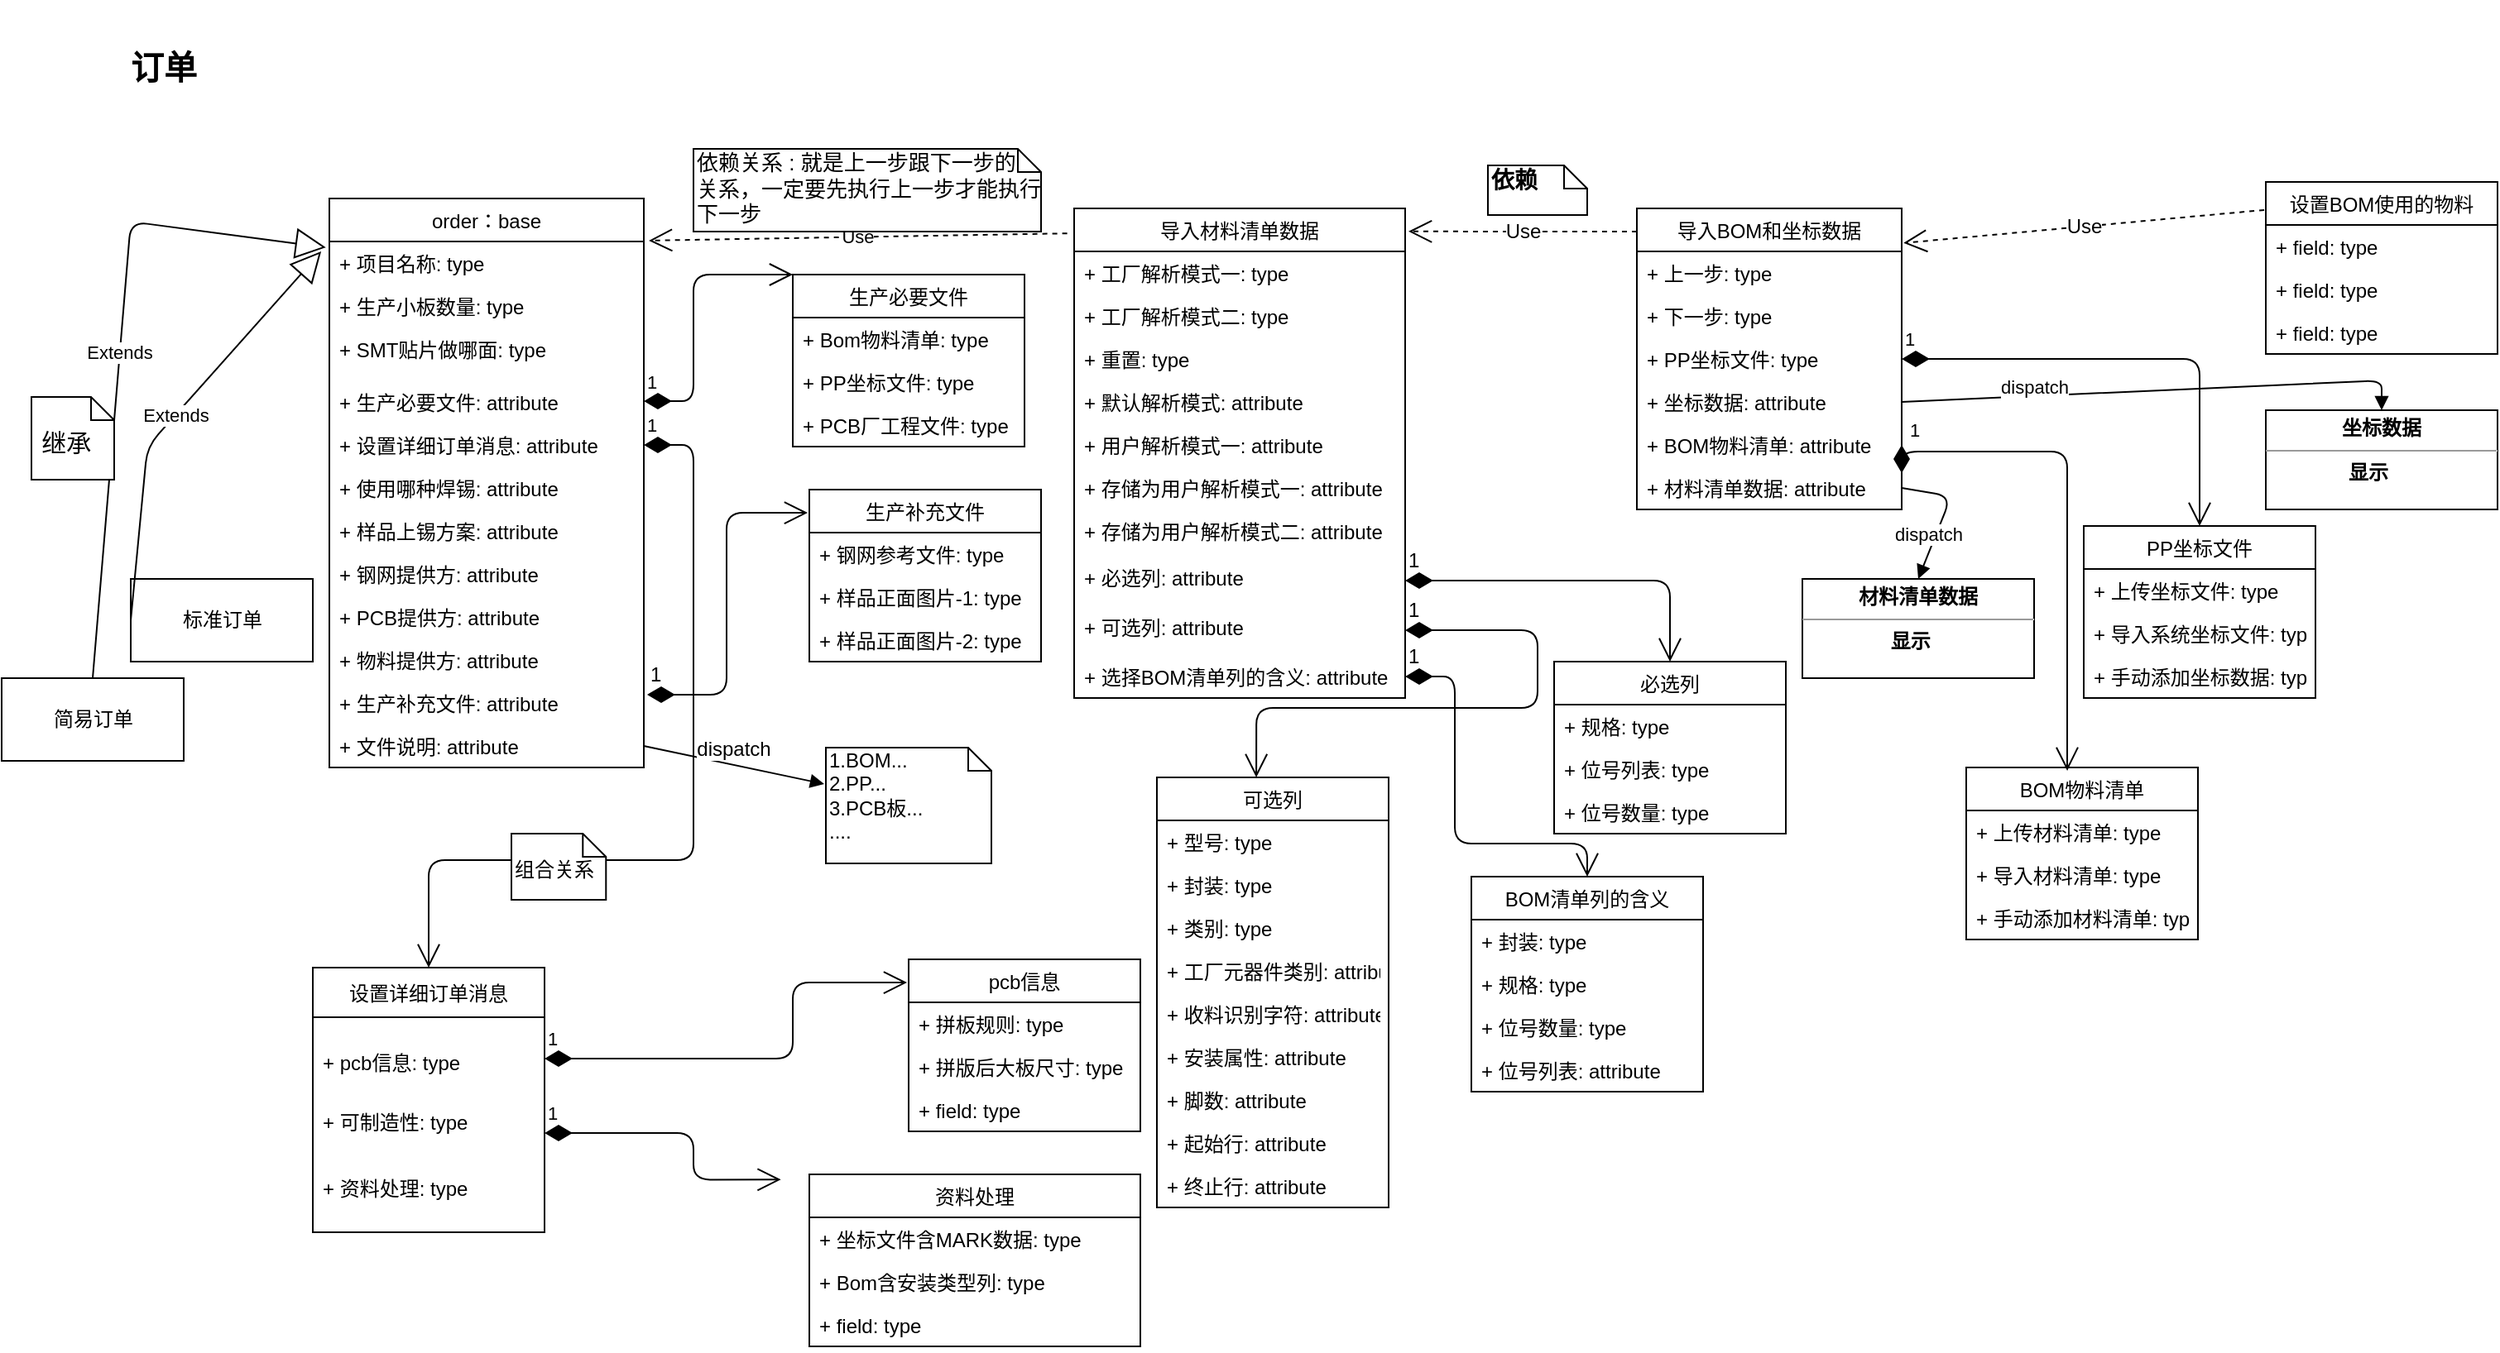 <mxfile version="13.5.8" type="github">
  <diagram id="Zd2d16wufieMr73oknzC" name="Page-1">
    <mxGraphModel dx="1278" dy="1783" grid="1" gridSize="10" guides="1" tooltips="1" connect="1" arrows="1" fold="1" page="1" pageScale="1" pageWidth="827" pageHeight="1169" math="0" shadow="0">
      <root>
        <mxCell id="0" />
        <mxCell id="1" parent="0" />
        <mxCell id="VcqsJPtHIRY4LmEztvHu-1" value="order：base" style="swimlane;fontStyle=0;childLayout=stackLayout;horizontal=1;startSize=26;fillColor=none;horizontalStack=0;resizeParent=1;resizeParentMax=0;resizeLast=0;collapsible=1;marginBottom=0;" parent="1" vertex="1">
          <mxGeometry x="220" y="40" width="190" height="344" as="geometry" />
        </mxCell>
        <mxCell id="VcqsJPtHIRY4LmEztvHu-2" value="+ 项目名称: type" style="text;strokeColor=none;fillColor=none;align=left;verticalAlign=top;spacingLeft=4;spacingRight=4;overflow=hidden;rotatable=0;points=[[0,0.5],[1,0.5]];portConstraint=eastwest;" parent="VcqsJPtHIRY4LmEztvHu-1" vertex="1">
          <mxGeometry y="26" width="190" height="26" as="geometry" />
        </mxCell>
        <mxCell id="VcqsJPtHIRY4LmEztvHu-3" value="+ 生产小板数量: type" style="text;strokeColor=none;fillColor=none;align=left;verticalAlign=top;spacingLeft=4;spacingRight=4;overflow=hidden;rotatable=0;points=[[0,0.5],[1,0.5]];portConstraint=eastwest;" parent="VcqsJPtHIRY4LmEztvHu-1" vertex="1">
          <mxGeometry y="52" width="190" height="26" as="geometry" />
        </mxCell>
        <mxCell id="VcqsJPtHIRY4LmEztvHu-4" value="+ SMT贴片做哪面: type" style="text;strokeColor=none;fillColor=none;align=left;verticalAlign=top;spacingLeft=4;spacingRight=4;overflow=hidden;rotatable=0;points=[[0,0.5],[1,0.5]];portConstraint=eastwest;" parent="VcqsJPtHIRY4LmEztvHu-1" vertex="1">
          <mxGeometry y="78" width="190" height="32" as="geometry" />
        </mxCell>
        <mxCell id="VcqsJPtHIRY4LmEztvHu-72" value="1" style="endArrow=open;html=1;endSize=12;startArrow=diamondThin;startSize=14;startFill=1;edgeStyle=orthogonalEdgeStyle;align=left;verticalAlign=bottom;entryX=0;entryY=0;entryDx=0;entryDy=0;" parent="VcqsJPtHIRY4LmEztvHu-1" target="VcqsJPtHIRY4LmEztvHu-68" edge="1">
          <mxGeometry x="-1" y="3" relative="1" as="geometry">
            <mxPoint x="190" y="122.5" as="sourcePoint" />
            <mxPoint x="280" y="57" as="targetPoint" />
            <Array as="points">
              <mxPoint x="220" y="123" />
              <mxPoint x="220" y="46" />
            </Array>
          </mxGeometry>
        </mxCell>
        <mxCell id="VcqsJPtHIRY4LmEztvHu-11" value="+ 生产必要文件: attribute" style="text;strokeColor=none;fillColor=none;align=left;verticalAlign=top;spacingLeft=4;spacingRight=4;overflow=hidden;rotatable=0;points=[[0,0.5],[1,0.5]];portConstraint=eastwest;" parent="VcqsJPtHIRY4LmEztvHu-1" vertex="1">
          <mxGeometry y="110" width="190" height="26" as="geometry" />
        </mxCell>
        <mxCell id="VcqsJPtHIRY4LmEztvHu-12" value="+ 设置详细订单消息: attribute" style="text;strokeColor=none;fillColor=none;align=left;verticalAlign=top;spacingLeft=4;spacingRight=4;overflow=hidden;rotatable=0;points=[[0,0.5],[1,0.5]];portConstraint=eastwest;" parent="VcqsJPtHIRY4LmEztvHu-1" vertex="1">
          <mxGeometry y="136" width="190" height="26" as="geometry" />
        </mxCell>
        <mxCell id="7UognVnQ29kYrQkInJBz-5" value="+ 使用哪种焊锡: attribute" style="text;strokeColor=none;fillColor=none;align=left;verticalAlign=top;spacingLeft=4;spacingRight=4;overflow=hidden;rotatable=0;points=[[0,0.5],[1,0.5]];portConstraint=eastwest;" parent="VcqsJPtHIRY4LmEztvHu-1" vertex="1">
          <mxGeometry y="162" width="190" height="26" as="geometry" />
        </mxCell>
        <mxCell id="7UognVnQ29kYrQkInJBz-6" value="+ 样品上锡方案: attribute" style="text;strokeColor=none;fillColor=none;align=left;verticalAlign=top;spacingLeft=4;spacingRight=4;overflow=hidden;rotatable=0;points=[[0,0.5],[1,0.5]];portConstraint=eastwest;" parent="VcqsJPtHIRY4LmEztvHu-1" vertex="1">
          <mxGeometry y="188" width="190" height="26" as="geometry" />
        </mxCell>
        <mxCell id="7UognVnQ29kYrQkInJBz-7" value="+ 钢网提供方: attribute" style="text;strokeColor=none;fillColor=none;align=left;verticalAlign=top;spacingLeft=4;spacingRight=4;overflow=hidden;rotatable=0;points=[[0,0.5],[1,0.5]];portConstraint=eastwest;" parent="VcqsJPtHIRY4LmEztvHu-1" vertex="1">
          <mxGeometry y="214" width="190" height="26" as="geometry" />
        </mxCell>
        <mxCell id="7UognVnQ29kYrQkInJBz-8" value="+ PCB提供方: attribute" style="text;strokeColor=none;fillColor=none;align=left;verticalAlign=top;spacingLeft=4;spacingRight=4;overflow=hidden;rotatable=0;points=[[0,0.5],[1,0.5]];portConstraint=eastwest;" parent="VcqsJPtHIRY4LmEztvHu-1" vertex="1">
          <mxGeometry y="240" width="190" height="26" as="geometry" />
        </mxCell>
        <mxCell id="7UognVnQ29kYrQkInJBz-9" value="+ 物料提供方: attribute" style="text;strokeColor=none;fillColor=none;align=left;verticalAlign=top;spacingLeft=4;spacingRight=4;overflow=hidden;rotatable=0;points=[[0,0.5],[1,0.5]];portConstraint=eastwest;" parent="VcqsJPtHIRY4LmEztvHu-1" vertex="1">
          <mxGeometry y="266" width="190" height="26" as="geometry" />
        </mxCell>
        <mxCell id="7UognVnQ29kYrQkInJBz-16" value="+ 生产补充文件: attribute" style="text;strokeColor=none;fillColor=none;align=left;verticalAlign=top;spacingLeft=4;spacingRight=4;overflow=hidden;rotatable=0;points=[[0,0.5],[1,0.5]];portConstraint=eastwest;fontSize=12;perimeterSpacing=14;" parent="VcqsJPtHIRY4LmEztvHu-1" vertex="1">
          <mxGeometry y="292" width="190" height="26" as="geometry" />
        </mxCell>
        <mxCell id="7UognVnQ29kYrQkInJBz-21" value="+ 文件说明: attribute" style="text;strokeColor=none;fillColor=none;align=left;verticalAlign=top;spacingLeft=4;spacingRight=4;overflow=hidden;rotatable=0;points=[[0,0.5],[1,0.5]];portConstraint=eastwest;fontSize=12;" parent="VcqsJPtHIRY4LmEztvHu-1" vertex="1">
          <mxGeometry y="318" width="190" height="26" as="geometry" />
        </mxCell>
        <mxCell id="VcqsJPtHIRY4LmEztvHu-18" value="简易订单" style="html=1;" parent="1" vertex="1">
          <mxGeometry x="22" y="330" width="110" height="50" as="geometry" />
        </mxCell>
        <mxCell id="VcqsJPtHIRY4LmEztvHu-19" value="Extends" style="endArrow=block;endSize=16;endFill=0;html=1;exitX=0.5;exitY=0;exitDx=0;exitDy=0;entryX=-0.011;entryY=0.086;entryDx=0;entryDy=0;entryPerimeter=0;" parent="1" source="VcqsJPtHIRY4LmEztvHu-18" target="VcqsJPtHIRY4LmEztvHu-1" edge="1">
          <mxGeometry width="160" relative="1" as="geometry">
            <mxPoint x="330" y="220" as="sourcePoint" />
            <mxPoint x="490" y="220" as="targetPoint" />
            <Array as="points">
              <mxPoint x="100" y="54" />
            </Array>
          </mxGeometry>
        </mxCell>
        <mxCell id="VcqsJPtHIRY4LmEztvHu-21" value="标准订单" style="html=1;" parent="1" vertex="1">
          <mxGeometry x="100" y="270" width="110" height="50" as="geometry" />
        </mxCell>
        <mxCell id="VcqsJPtHIRY4LmEztvHu-28" value="Use" style="endArrow=open;endSize=12;dashed=1;html=1;entryX=1.016;entryY=0.074;entryDx=0;entryDy=0;entryPerimeter=0;exitX=-0.021;exitY=0.051;exitDx=0;exitDy=0;exitPerimeter=0;" parent="1" source="VcqsJPtHIRY4LmEztvHu-22" target="VcqsJPtHIRY4LmEztvHu-1" edge="1">
          <mxGeometry width="160" relative="1" as="geometry">
            <mxPoint x="330" y="220" as="sourcePoint" />
            <mxPoint x="490" y="220" as="targetPoint" />
          </mxGeometry>
        </mxCell>
        <mxCell id="VcqsJPtHIRY4LmEztvHu-29" value="Extends" style="endArrow=block;endSize=16;endFill=0;html=1;exitX=0;exitY=0.5;exitDx=0;exitDy=0;entryX=-0.026;entryY=0.093;entryDx=0;entryDy=0;entryPerimeter=0;" parent="1" source="VcqsJPtHIRY4LmEztvHu-21" target="VcqsJPtHIRY4LmEztvHu-1" edge="1">
          <mxGeometry width="160" relative="1" as="geometry">
            <mxPoint x="90" y="190" as="sourcePoint" />
            <mxPoint x="250" y="190" as="targetPoint" />
            <Array as="points">
              <mxPoint x="110" y="190" />
            </Array>
          </mxGeometry>
        </mxCell>
        <mxCell id="VcqsJPtHIRY4LmEztvHu-35" value="1" style="endArrow=open;html=1;endSize=12;startArrow=diamondThin;startSize=14;startFill=1;edgeStyle=orthogonalEdgeStyle;align=left;verticalAlign=bottom;entryX=0.5;entryY=0;entryDx=0;entryDy=0;" parent="1" source="VcqsJPtHIRY4LmEztvHu-12" target="VcqsJPtHIRY4LmEztvHu-30" edge="1">
          <mxGeometry x="-1" y="3" relative="1" as="geometry">
            <mxPoint x="470" y="310" as="sourcePoint" />
            <mxPoint x="630" y="310" as="targetPoint" />
            <Array as="points">
              <mxPoint x="440" y="189" />
              <mxPoint x="440" y="440" />
              <mxPoint x="280" y="440" />
            </Array>
          </mxGeometry>
        </mxCell>
        <mxCell id="VcqsJPtHIRY4LmEztvHu-36" value="&lt;br&gt;组合关系" style="shape=note;whiteSpace=wrap;html=1;size=14;verticalAlign=top;align=left;spacingTop=-6;" parent="1" vertex="1">
          <mxGeometry x="330" y="424" width="57.14" height="40" as="geometry" />
        </mxCell>
        <mxCell id="VcqsJPtHIRY4LmEztvHu-37" value="&lt;font style=&quot;font-size: 15px&quot;&gt;&lt;br&gt;&amp;nbsp;继承&lt;/font&gt;" style="shape=note;whiteSpace=wrap;html=1;size=14;verticalAlign=top;align=left;spacingTop=-6;" parent="1" vertex="1">
          <mxGeometry x="40" y="160" width="50" height="50" as="geometry" />
        </mxCell>
        <mxCell id="VcqsJPtHIRY4LmEztvHu-38" value="&lt;font style=&quot;font-size: 13px&quot;&gt;依赖关系 : 就是上一步跟下一步的&lt;br&gt;关系，一定要先执行上一步才能执行下一步&lt;/font&gt;" style="shape=note;whiteSpace=wrap;html=1;size=14;verticalAlign=top;align=left;spacingTop=-6;" parent="1" vertex="1">
          <mxGeometry x="440" y="10" width="210" height="50" as="geometry" />
        </mxCell>
        <mxCell id="VcqsJPtHIRY4LmEztvHu-67" value="1" style="endArrow=open;html=1;endSize=12;startArrow=diamondThin;startSize=14;startFill=1;edgeStyle=orthogonalEdgeStyle;align=left;verticalAlign=bottom;exitX=1;exitY=0.5;exitDx=0;exitDy=0;entryX=-0.007;entryY=0.135;entryDx=0;entryDy=0;entryPerimeter=0;" parent="1" source="VcqsJPtHIRY4LmEztvHu-54" target="VcqsJPtHIRY4LmEztvHu-39" edge="1">
          <mxGeometry x="-1" y="3" relative="1" as="geometry">
            <mxPoint x="330" y="220" as="sourcePoint" />
            <mxPoint x="490" y="220" as="targetPoint" />
            <Array as="points">
              <mxPoint x="500" y="560" />
              <mxPoint x="500" y="514" />
            </Array>
          </mxGeometry>
        </mxCell>
        <mxCell id="VcqsJPtHIRY4LmEztvHu-22" value="导入材料清单数据" style="swimlane;fontStyle=0;childLayout=stackLayout;horizontal=1;startSize=26;fillColor=none;horizontalStack=0;resizeParent=1;resizeParentMax=0;resizeLast=0;collapsible=1;marginBottom=0;" parent="1" vertex="1">
          <mxGeometry x="670" y="46" width="200" height="296" as="geometry" />
        </mxCell>
        <mxCell id="VcqsJPtHIRY4LmEztvHu-23" value="+ 工厂解析模式一: type" style="text;strokeColor=none;fillColor=none;align=left;verticalAlign=top;spacingLeft=4;spacingRight=4;overflow=hidden;rotatable=0;points=[[0,0.5],[1,0.5]];portConstraint=eastwest;" parent="VcqsJPtHIRY4LmEztvHu-22" vertex="1">
          <mxGeometry y="26" width="200" height="26" as="geometry" />
        </mxCell>
        <mxCell id="VcqsJPtHIRY4LmEztvHu-24" value="+ 工厂解析模式二: type" style="text;strokeColor=none;fillColor=none;align=left;verticalAlign=top;spacingLeft=4;spacingRight=4;overflow=hidden;rotatable=0;points=[[0,0.5],[1,0.5]];portConstraint=eastwest;" parent="VcqsJPtHIRY4LmEztvHu-22" vertex="1">
          <mxGeometry y="52" width="200" height="26" as="geometry" />
        </mxCell>
        <mxCell id="VcqsJPtHIRY4LmEztvHu-25" value="+ 重置: type" style="text;strokeColor=none;fillColor=none;align=left;verticalAlign=top;spacingLeft=4;spacingRight=4;overflow=hidden;rotatable=0;points=[[0,0.5],[1,0.5]];portConstraint=eastwest;" parent="VcqsJPtHIRY4LmEztvHu-22" vertex="1">
          <mxGeometry y="78" width="200" height="26" as="geometry" />
        </mxCell>
        <mxCell id="VcqsJPtHIRY4LmEztvHu-27" value="+ 默认解析模式: attribute" style="text;strokeColor=none;fillColor=none;align=left;verticalAlign=top;spacingLeft=4;spacingRight=4;overflow=hidden;rotatable=0;points=[[0,0.5],[1,0.5]];portConstraint=eastwest;" parent="VcqsJPtHIRY4LmEztvHu-22" vertex="1">
          <mxGeometry y="104" width="200" height="26" as="geometry" />
        </mxCell>
        <mxCell id="VcqsJPtHIRY4LmEztvHu-26" value="+ 用户解析模式一: attribute" style="text;strokeColor=none;fillColor=none;align=left;verticalAlign=top;spacingLeft=4;spacingRight=4;overflow=hidden;rotatable=0;points=[[0,0.5],[1,0.5]];portConstraint=eastwest;" parent="VcqsJPtHIRY4LmEztvHu-22" vertex="1">
          <mxGeometry y="130" width="200" height="26" as="geometry" />
        </mxCell>
        <mxCell id="7UognVnQ29kYrQkInJBz-26" value="+ 存储为用户解析模式一: attribute" style="text;strokeColor=none;fillColor=none;align=left;verticalAlign=top;spacingLeft=4;spacingRight=4;overflow=hidden;rotatable=0;points=[[0,0.5],[1,0.5]];portConstraint=eastwest;fontSize=12;" parent="VcqsJPtHIRY4LmEztvHu-22" vertex="1">
          <mxGeometry y="156" width="200" height="26" as="geometry" />
        </mxCell>
        <mxCell id="7UognVnQ29kYrQkInJBz-27" value="+ 存储为用户解析模式二: attribute" style="text;strokeColor=none;fillColor=none;align=left;verticalAlign=top;spacingLeft=4;spacingRight=4;overflow=hidden;rotatable=0;points=[[0,0.5],[1,0.5]];portConstraint=eastwest;fontSize=12;" parent="VcqsJPtHIRY4LmEztvHu-22" vertex="1">
          <mxGeometry y="182" width="200" height="28" as="geometry" />
        </mxCell>
        <mxCell id="7UognVnQ29kYrQkInJBz-28" value="+ 必选列: attribute" style="text;strokeColor=none;fillColor=none;align=left;verticalAlign=top;spacingLeft=4;spacingRight=4;overflow=hidden;rotatable=0;points=[[0,0.5],[1,0.5]];portConstraint=eastwest;fontSize=12;" parent="VcqsJPtHIRY4LmEztvHu-22" vertex="1">
          <mxGeometry y="210" width="200" height="30" as="geometry" />
        </mxCell>
        <mxCell id="7UognVnQ29kYrQkInJBz-29" value="+ 可选列: attribute" style="text;strokeColor=none;fillColor=none;align=left;verticalAlign=top;spacingLeft=4;spacingRight=4;overflow=hidden;rotatable=0;points=[[0,0.5],[1,0.5]];portConstraint=eastwest;fontSize=12;" parent="VcqsJPtHIRY4LmEztvHu-22" vertex="1">
          <mxGeometry y="240" width="200" height="30" as="geometry" />
        </mxCell>
        <mxCell id="7UognVnQ29kYrQkInJBz-47" value="+ 选择BOM清单列的含义: attribute" style="text;strokeColor=none;fillColor=none;align=left;verticalAlign=top;spacingLeft=4;spacingRight=4;overflow=hidden;rotatable=0;points=[[0,0.5],[1,0.5]];portConstraint=eastwest;fontSize=12;" parent="VcqsJPtHIRY4LmEztvHu-22" vertex="1">
          <mxGeometry y="270" width="200" height="26" as="geometry" />
        </mxCell>
        <mxCell id="VcqsJPtHIRY4LmEztvHu-68" value="生产必要文件" style="swimlane;fontStyle=0;childLayout=stackLayout;horizontal=1;startSize=26;fillColor=none;horizontalStack=0;resizeParent=1;resizeParentMax=0;resizeLast=0;collapsible=1;marginBottom=0;" parent="1" vertex="1">
          <mxGeometry x="500" y="86" width="140" height="104" as="geometry" />
        </mxCell>
        <mxCell id="VcqsJPtHIRY4LmEztvHu-69" value="+ Bom物料清单: type" style="text;strokeColor=none;fillColor=none;align=left;verticalAlign=top;spacingLeft=4;spacingRight=4;overflow=hidden;rotatable=0;points=[[0,0.5],[1,0.5]];portConstraint=eastwest;" parent="VcqsJPtHIRY4LmEztvHu-68" vertex="1">
          <mxGeometry y="26" width="140" height="26" as="geometry" />
        </mxCell>
        <mxCell id="VcqsJPtHIRY4LmEztvHu-70" value="+ PP坐标文件: type" style="text;strokeColor=none;fillColor=none;align=left;verticalAlign=top;spacingLeft=4;spacingRight=4;overflow=hidden;rotatable=0;points=[[0,0.5],[1,0.5]];portConstraint=eastwest;" parent="VcqsJPtHIRY4LmEztvHu-68" vertex="1">
          <mxGeometry y="52" width="140" height="26" as="geometry" />
        </mxCell>
        <mxCell id="VcqsJPtHIRY4LmEztvHu-71" value="+ PCB厂工程文件: type" style="text;strokeColor=none;fillColor=none;align=left;verticalAlign=top;spacingLeft=4;spacingRight=4;overflow=hidden;rotatable=0;points=[[0,0.5],[1,0.5]];portConstraint=eastwest;" parent="VcqsJPtHIRY4LmEztvHu-68" vertex="1">
          <mxGeometry y="78" width="140" height="26" as="geometry" />
        </mxCell>
        <mxCell id="VcqsJPtHIRY4LmEztvHu-30" value="设置详细订单消息" style="swimlane;fontStyle=0;childLayout=stackLayout;horizontal=1;startSize=30;fillColor=none;horizontalStack=0;resizeParent=1;resizeParentMax=0;resizeLast=0;collapsible=1;marginBottom=0;" parent="1" vertex="1">
          <mxGeometry x="210" y="505" width="140" height="160" as="geometry" />
        </mxCell>
        <mxCell id="VcqsJPtHIRY4LmEztvHu-63" value="1" style="endArrow=open;html=1;endSize=12;startArrow=diamondThin;startSize=14;startFill=1;edgeStyle=orthogonalEdgeStyle;align=left;verticalAlign=bottom;exitX=1;exitY=0.5;exitDx=0;exitDy=0;entryX=0.014;entryY=0.135;entryDx=0;entryDy=0;entryPerimeter=0;" parent="VcqsJPtHIRY4LmEztvHu-30" source="VcqsJPtHIRY4LmEztvHu-33" edge="1">
          <mxGeometry x="-1" y="3" relative="1" as="geometry">
            <mxPoint x="140" y="77.828" as="sourcePoint" />
            <mxPoint x="282.8" y="128.18" as="targetPoint" />
            <Array as="points">
              <mxPoint x="230" y="100" />
              <mxPoint x="230" y="128" />
            </Array>
          </mxGeometry>
        </mxCell>
        <mxCell id="VcqsJPtHIRY4LmEztvHu-54" value="&#xa;+ pcb信息: type" style="text;strokeColor=none;fillColor=none;align=left;verticalAlign=top;spacingLeft=4;spacingRight=4;overflow=hidden;rotatable=0;points=[[0,0.5],[1,0.5]];portConstraint=eastwest;" parent="VcqsJPtHIRY4LmEztvHu-30" vertex="1">
          <mxGeometry y="30" width="140" height="50" as="geometry" />
        </mxCell>
        <mxCell id="VcqsJPtHIRY4LmEztvHu-33" value="+ 可制造性: type" style="text;strokeColor=none;fillColor=none;align=left;verticalAlign=top;spacingLeft=4;spacingRight=4;overflow=hidden;rotatable=0;points=[[0,0.5],[1,0.5]];portConstraint=eastwest;" parent="VcqsJPtHIRY4LmEztvHu-30" vertex="1">
          <mxGeometry y="80" width="140" height="40" as="geometry" />
        </mxCell>
        <mxCell id="VcqsJPtHIRY4LmEztvHu-55" value="+ 资料处理: type" style="text;strokeColor=none;fillColor=none;align=left;verticalAlign=top;spacingLeft=4;spacingRight=4;overflow=hidden;rotatable=0;points=[[0,0.5],[1,0.5]];portConstraint=eastwest;" parent="VcqsJPtHIRY4LmEztvHu-30" vertex="1">
          <mxGeometry y="120" width="140" height="40" as="geometry" />
        </mxCell>
        <mxCell id="VcqsJPtHIRY4LmEztvHu-43" value="资料处理" style="swimlane;fontStyle=0;childLayout=stackLayout;horizontal=1;startSize=26;fillColor=none;horizontalStack=0;resizeParent=1;resizeParentMax=0;resizeLast=0;collapsible=1;marginBottom=0;" parent="1" vertex="1">
          <mxGeometry x="510" y="630" width="200" height="104" as="geometry" />
        </mxCell>
        <mxCell id="VcqsJPtHIRY4LmEztvHu-44" value="+ 坐标文件含MARK数据: type" style="text;strokeColor=none;fillColor=none;align=left;verticalAlign=top;spacingLeft=4;spacingRight=4;overflow=hidden;rotatable=0;points=[[0,0.5],[1,0.5]];portConstraint=eastwest;" parent="VcqsJPtHIRY4LmEztvHu-43" vertex="1">
          <mxGeometry y="26" width="200" height="26" as="geometry" />
        </mxCell>
        <mxCell id="VcqsJPtHIRY4LmEztvHu-45" value="+ Bom含安装类型列: type" style="text;strokeColor=none;fillColor=none;align=left;verticalAlign=top;spacingLeft=4;spacingRight=4;overflow=hidden;rotatable=0;points=[[0,0.5],[1,0.5]];portConstraint=eastwest;" parent="VcqsJPtHIRY4LmEztvHu-43" vertex="1">
          <mxGeometry y="52" width="200" height="26" as="geometry" />
        </mxCell>
        <mxCell id="VcqsJPtHIRY4LmEztvHu-46" value="+ field: type" style="text;strokeColor=none;fillColor=none;align=left;verticalAlign=top;spacingLeft=4;spacingRight=4;overflow=hidden;rotatable=0;points=[[0,0.5],[1,0.5]];portConstraint=eastwest;" parent="VcqsJPtHIRY4LmEztvHu-43" vertex="1">
          <mxGeometry y="78" width="200" height="26" as="geometry" />
        </mxCell>
        <mxCell id="VcqsJPtHIRY4LmEztvHu-39" value="pcb信息" style="swimlane;fontStyle=0;childLayout=stackLayout;horizontal=1;startSize=26;fillColor=none;horizontalStack=0;resizeParent=1;resizeParentMax=0;resizeLast=0;collapsible=1;marginBottom=0;" parent="1" vertex="1">
          <mxGeometry x="570" y="500" width="140" height="104" as="geometry" />
        </mxCell>
        <mxCell id="VcqsJPtHIRY4LmEztvHu-40" value="+ 拼板规则: type" style="text;strokeColor=none;fillColor=none;align=left;verticalAlign=top;spacingLeft=4;spacingRight=4;overflow=hidden;rotatable=0;points=[[0,0.5],[1,0.5]];portConstraint=eastwest;" parent="VcqsJPtHIRY4LmEztvHu-39" vertex="1">
          <mxGeometry y="26" width="140" height="26" as="geometry" />
        </mxCell>
        <mxCell id="VcqsJPtHIRY4LmEztvHu-41" value="+ 拼版后大板尺寸: type" style="text;strokeColor=none;fillColor=none;align=left;verticalAlign=top;spacingLeft=4;spacingRight=4;overflow=hidden;rotatable=0;points=[[0,0.5],[1,0.5]];portConstraint=eastwest;" parent="VcqsJPtHIRY4LmEztvHu-39" vertex="1">
          <mxGeometry y="52" width="140" height="26" as="geometry" />
        </mxCell>
        <mxCell id="VcqsJPtHIRY4LmEztvHu-42" value="+ field: type" style="text;strokeColor=none;fillColor=none;align=left;verticalAlign=top;spacingLeft=4;spacingRight=4;overflow=hidden;rotatable=0;points=[[0,0.5],[1,0.5]];portConstraint=eastwest;" parent="VcqsJPtHIRY4LmEztvHu-39" vertex="1">
          <mxGeometry y="78" width="140" height="26" as="geometry" />
        </mxCell>
        <mxCell id="7UognVnQ29kYrQkInJBz-17" value="1" style="endArrow=open;html=1;endSize=12;startArrow=diamondThin;startSize=14;startFill=1;edgeStyle=orthogonalEdgeStyle;align=left;verticalAlign=bottom;fontSize=12;exitX=0.945;exitY=0.407;exitDx=0;exitDy=0;exitPerimeter=0;entryX=-0.007;entryY=0.135;entryDx=0;entryDy=0;entryPerimeter=0;" parent="1" source="7UognVnQ29kYrQkInJBz-16" target="7UognVnQ29kYrQkInJBz-11" edge="1">
          <mxGeometry x="-1" y="3" relative="1" as="geometry">
            <mxPoint x="470" y="370" as="sourcePoint" />
            <mxPoint x="630" y="370" as="targetPoint" />
          </mxGeometry>
        </mxCell>
        <mxCell id="7UognVnQ29kYrQkInJBz-11" value="生产补充文件" style="swimlane;fontStyle=0;childLayout=stackLayout;horizontal=1;startSize=26;fillColor=none;horizontalStack=0;resizeParent=1;resizeParentMax=0;resizeLast=0;collapsible=1;marginBottom=0;fontSize=12;" parent="1" vertex="1">
          <mxGeometry x="510" y="216" width="140" height="104" as="geometry" />
        </mxCell>
        <mxCell id="7UognVnQ29kYrQkInJBz-12" value="+ 钢网参考文件: type" style="text;strokeColor=none;fillColor=none;align=left;verticalAlign=top;spacingLeft=4;spacingRight=4;overflow=hidden;rotatable=0;points=[[0,0.5],[1,0.5]];portConstraint=eastwest;fontSize=12;" parent="7UognVnQ29kYrQkInJBz-11" vertex="1">
          <mxGeometry y="26" width="140" height="26" as="geometry" />
        </mxCell>
        <mxCell id="7UognVnQ29kYrQkInJBz-13" value="+ 样品正面图片-1: type" style="text;strokeColor=none;fillColor=none;align=left;verticalAlign=top;spacingLeft=4;spacingRight=4;overflow=hidden;rotatable=0;points=[[0,0.5],[1,0.5]];portConstraint=eastwest;" parent="7UognVnQ29kYrQkInJBz-11" vertex="1">
          <mxGeometry y="52" width="140" height="26" as="geometry" />
        </mxCell>
        <mxCell id="7UognVnQ29kYrQkInJBz-14" value="+ 样品正面图片-2: type" style="text;strokeColor=none;fillColor=none;align=left;verticalAlign=top;spacingLeft=4;spacingRight=4;overflow=hidden;rotatable=0;points=[[0,0.5],[1,0.5]];portConstraint=eastwest;" parent="7UognVnQ29kYrQkInJBz-11" vertex="1">
          <mxGeometry y="78" width="140" height="26" as="geometry" />
        </mxCell>
        <mxCell id="7UognVnQ29kYrQkInJBz-22" value="1.BOM...&lt;br&gt;2.PP...&lt;br&gt;3.PCB板...&lt;br&gt;...." style="shape=note;whiteSpace=wrap;html=1;size=14;verticalAlign=top;align=left;spacingTop=-6;fontSize=12;" parent="1" vertex="1">
          <mxGeometry x="520" y="372" width="100" height="70" as="geometry" />
        </mxCell>
        <mxCell id="7UognVnQ29kYrQkInJBz-23" value="dispatch" style="html=1;verticalAlign=bottom;endArrow=block;fontSize=12;entryX=-0.01;entryY=0.314;entryDx=0;entryDy=0;entryPerimeter=0;exitX=1;exitY=0.5;exitDx=0;exitDy=0;" parent="1" source="7UognVnQ29kYrQkInJBz-21" target="7UognVnQ29kYrQkInJBz-22" edge="1">
          <mxGeometry width="80" relative="1" as="geometry">
            <mxPoint x="420" y="380" as="sourcePoint" />
            <mxPoint x="760" y="360" as="targetPoint" />
          </mxGeometry>
        </mxCell>
        <mxCell id="7UognVnQ29kYrQkInJBz-34" value="1" style="endArrow=open;html=1;endSize=12;startArrow=diamondThin;startSize=14;startFill=1;edgeStyle=orthogonalEdgeStyle;align=left;verticalAlign=bottom;fontSize=12;entryX=0.5;entryY=0;entryDx=0;entryDy=0;" parent="1" source="7UognVnQ29kYrQkInJBz-28" target="7UognVnQ29kYrQkInJBz-30" edge="1">
          <mxGeometry x="-1" y="3" relative="1" as="geometry">
            <mxPoint x="920" y="370" as="sourcePoint" />
            <mxPoint x="1080" y="370" as="targetPoint" />
          </mxGeometry>
        </mxCell>
        <mxCell id="7UognVnQ29kYrQkInJBz-30" value="必选列" style="swimlane;fontStyle=0;childLayout=stackLayout;horizontal=1;startSize=26;fillColor=none;horizontalStack=0;resizeParent=1;resizeParentMax=0;resizeLast=0;collapsible=1;marginBottom=0;fontSize=12;" parent="1" vertex="1">
          <mxGeometry x="960" y="320" width="140" height="104" as="geometry" />
        </mxCell>
        <mxCell id="7UognVnQ29kYrQkInJBz-31" value="+ 规格: type" style="text;strokeColor=none;fillColor=none;align=left;verticalAlign=top;spacingLeft=4;spacingRight=4;overflow=hidden;rotatable=0;points=[[0,0.5],[1,0.5]];portConstraint=eastwest;" parent="7UognVnQ29kYrQkInJBz-30" vertex="1">
          <mxGeometry y="26" width="140" height="26" as="geometry" />
        </mxCell>
        <mxCell id="7UognVnQ29kYrQkInJBz-32" value="+ 位号列表: type" style="text;strokeColor=none;fillColor=none;align=left;verticalAlign=top;spacingLeft=4;spacingRight=4;overflow=hidden;rotatable=0;points=[[0,0.5],[1,0.5]];portConstraint=eastwest;" parent="7UognVnQ29kYrQkInJBz-30" vertex="1">
          <mxGeometry y="52" width="140" height="26" as="geometry" />
        </mxCell>
        <mxCell id="7UognVnQ29kYrQkInJBz-33" value="+ 位号数量: type" style="text;strokeColor=none;fillColor=none;align=left;verticalAlign=top;spacingLeft=4;spacingRight=4;overflow=hidden;rotatable=0;points=[[0,0.5],[1,0.5]];portConstraint=eastwest;" parent="7UognVnQ29kYrQkInJBz-30" vertex="1">
          <mxGeometry y="78" width="140" height="26" as="geometry" />
        </mxCell>
        <mxCell id="7UognVnQ29kYrQkInJBz-35" value="可选列" style="swimlane;fontStyle=0;childLayout=stackLayout;horizontal=1;startSize=26;fillColor=none;horizontalStack=0;resizeParent=1;resizeParentMax=0;resizeLast=0;collapsible=1;marginBottom=0;fontSize=12;" parent="1" vertex="1">
          <mxGeometry x="720" y="390" width="140" height="260" as="geometry" />
        </mxCell>
        <mxCell id="7UognVnQ29kYrQkInJBz-36" value="+ 型号: type" style="text;strokeColor=none;fillColor=none;align=left;verticalAlign=top;spacingLeft=4;spacingRight=4;overflow=hidden;rotatable=0;points=[[0,0.5],[1,0.5]];portConstraint=eastwest;" parent="7UognVnQ29kYrQkInJBz-35" vertex="1">
          <mxGeometry y="26" width="140" height="26" as="geometry" />
        </mxCell>
        <mxCell id="7UognVnQ29kYrQkInJBz-37" value="+ 封装: type" style="text;strokeColor=none;fillColor=none;align=left;verticalAlign=top;spacingLeft=4;spacingRight=4;overflow=hidden;rotatable=0;points=[[0,0.5],[1,0.5]];portConstraint=eastwest;" parent="7UognVnQ29kYrQkInJBz-35" vertex="1">
          <mxGeometry y="52" width="140" height="26" as="geometry" />
        </mxCell>
        <mxCell id="7UognVnQ29kYrQkInJBz-38" value="+ 类别: type" style="text;strokeColor=none;fillColor=none;align=left;verticalAlign=top;spacingLeft=4;spacingRight=4;overflow=hidden;rotatable=0;points=[[0,0.5],[1,0.5]];portConstraint=eastwest;" parent="7UognVnQ29kYrQkInJBz-35" vertex="1">
          <mxGeometry y="78" width="140" height="26" as="geometry" />
        </mxCell>
        <mxCell id="7UognVnQ29kYrQkInJBz-42" value="+ 工厂元器件类别: attribute" style="text;strokeColor=none;fillColor=none;align=left;verticalAlign=top;spacingLeft=4;spacingRight=4;overflow=hidden;rotatable=0;points=[[0,0.5],[1,0.5]];portConstraint=eastwest;fontSize=12;" parent="7UognVnQ29kYrQkInJBz-35" vertex="1">
          <mxGeometry y="104" width="140" height="26" as="geometry" />
        </mxCell>
        <mxCell id="7UognVnQ29kYrQkInJBz-43" value="+ 收料识别字符: attribute" style="text;strokeColor=none;fillColor=none;align=left;verticalAlign=top;spacingLeft=4;spacingRight=4;overflow=hidden;rotatable=0;points=[[0,0.5],[1,0.5]];portConstraint=eastwest;fontSize=12;" parent="7UognVnQ29kYrQkInJBz-35" vertex="1">
          <mxGeometry y="130" width="140" height="26" as="geometry" />
        </mxCell>
        <mxCell id="7UognVnQ29kYrQkInJBz-41" value="+ 安装属性: attribute" style="text;strokeColor=none;fillColor=none;align=left;verticalAlign=top;spacingLeft=4;spacingRight=4;overflow=hidden;rotatable=0;points=[[0,0.5],[1,0.5]];portConstraint=eastwest;fontSize=12;" parent="7UognVnQ29kYrQkInJBz-35" vertex="1">
          <mxGeometry y="156" width="140" height="26" as="geometry" />
        </mxCell>
        <mxCell id="7UognVnQ29kYrQkInJBz-44" value="+ 脚数: attribute" style="text;strokeColor=none;fillColor=none;align=left;verticalAlign=top;spacingLeft=4;spacingRight=4;overflow=hidden;rotatable=0;points=[[0,0.5],[1,0.5]];portConstraint=eastwest;fontSize=12;" parent="7UognVnQ29kYrQkInJBz-35" vertex="1">
          <mxGeometry y="182" width="140" height="26" as="geometry" />
        </mxCell>
        <mxCell id="7UognVnQ29kYrQkInJBz-46" value="+ 起始行: attribute" style="text;strokeColor=none;fillColor=none;align=left;verticalAlign=top;spacingLeft=4;spacingRight=4;overflow=hidden;rotatable=0;points=[[0,0.5],[1,0.5]];portConstraint=eastwest;fontSize=12;" parent="7UognVnQ29kYrQkInJBz-35" vertex="1">
          <mxGeometry y="208" width="140" height="26" as="geometry" />
        </mxCell>
        <mxCell id="7UognVnQ29kYrQkInJBz-45" value="+ 终止行: attribute" style="text;strokeColor=none;fillColor=none;align=left;verticalAlign=top;spacingLeft=4;spacingRight=4;overflow=hidden;rotatable=0;points=[[0,0.5],[1,0.5]];portConstraint=eastwest;fontSize=12;" parent="7UognVnQ29kYrQkInJBz-35" vertex="1">
          <mxGeometry y="234" width="140" height="26" as="geometry" />
        </mxCell>
        <mxCell id="7UognVnQ29kYrQkInJBz-39" value="1" style="endArrow=open;html=1;endSize=12;startArrow=diamondThin;startSize=14;startFill=1;edgeStyle=orthogonalEdgeStyle;align=left;verticalAlign=bottom;fontSize=12;exitX=1;exitY=0.5;exitDx=0;exitDy=0;entryX=0.429;entryY=0;entryDx=0;entryDy=0;entryPerimeter=0;" parent="1" source="7UognVnQ29kYrQkInJBz-29" target="7UognVnQ29kYrQkInJBz-35" edge="1">
          <mxGeometry x="-1" y="3" relative="1" as="geometry">
            <mxPoint x="660" y="370" as="sourcePoint" />
            <mxPoint x="820" y="370" as="targetPoint" />
            <Array as="points">
              <mxPoint x="950" y="301" />
              <mxPoint x="950" y="348" />
              <mxPoint x="780" y="348" />
            </Array>
          </mxGeometry>
        </mxCell>
        <mxCell id="7UognVnQ29kYrQkInJBz-48" value="BOM清单列的含义" style="swimlane;fontStyle=0;childLayout=stackLayout;horizontal=1;startSize=26;fillColor=none;horizontalStack=0;resizeParent=1;resizeParentMax=0;resizeLast=0;collapsible=1;marginBottom=0;fontSize=12;" parent="1" vertex="1">
          <mxGeometry x="910" y="450" width="140" height="130" as="geometry" />
        </mxCell>
        <mxCell id="7UognVnQ29kYrQkInJBz-49" value="+ 封装: type" style="text;strokeColor=none;fillColor=none;align=left;verticalAlign=top;spacingLeft=4;spacingRight=4;overflow=hidden;rotatable=0;points=[[0,0.5],[1,0.5]];portConstraint=eastwest;" parent="7UognVnQ29kYrQkInJBz-48" vertex="1">
          <mxGeometry y="26" width="140" height="26" as="geometry" />
        </mxCell>
        <mxCell id="7UognVnQ29kYrQkInJBz-50" value="+ 规格: type" style="text;strokeColor=none;fillColor=none;align=left;verticalAlign=top;spacingLeft=4;spacingRight=4;overflow=hidden;rotatable=0;points=[[0,0.5],[1,0.5]];portConstraint=eastwest;" parent="7UognVnQ29kYrQkInJBz-48" vertex="1">
          <mxGeometry y="52" width="140" height="26" as="geometry" />
        </mxCell>
        <mxCell id="7UognVnQ29kYrQkInJBz-51" value="+ 位号数量: type" style="text;strokeColor=none;fillColor=none;align=left;verticalAlign=top;spacingLeft=4;spacingRight=4;overflow=hidden;rotatable=0;points=[[0,0.5],[1,0.5]];portConstraint=eastwest;" parent="7UognVnQ29kYrQkInJBz-48" vertex="1">
          <mxGeometry y="78" width="140" height="26" as="geometry" />
        </mxCell>
        <mxCell id="7UognVnQ29kYrQkInJBz-53" value="+ 位号列表: attribute" style="text;strokeColor=none;fillColor=none;align=left;verticalAlign=top;spacingLeft=4;spacingRight=4;overflow=hidden;rotatable=0;points=[[0,0.5],[1,0.5]];portConstraint=eastwest;fontSize=12;" parent="7UognVnQ29kYrQkInJBz-48" vertex="1">
          <mxGeometry y="104" width="140" height="26" as="geometry" />
        </mxCell>
        <mxCell id="7UognVnQ29kYrQkInJBz-52" value="1" style="endArrow=open;html=1;endSize=12;startArrow=diamondThin;startSize=14;startFill=1;edgeStyle=orthogonalEdgeStyle;align=left;verticalAlign=bottom;fontSize=12;exitX=1;exitY=0.5;exitDx=0;exitDy=0;" parent="1" source="7UognVnQ29kYrQkInJBz-47" target="7UognVnQ29kYrQkInJBz-48" edge="1">
          <mxGeometry x="-1" y="3" relative="1" as="geometry">
            <mxPoint x="640" y="480" as="sourcePoint" />
            <mxPoint x="800" y="480" as="targetPoint" />
            <Array as="points">
              <mxPoint x="900" y="329" />
              <mxPoint x="900" y="430" />
              <mxPoint x="980" y="430" />
            </Array>
          </mxGeometry>
        </mxCell>
        <mxCell id="7UognVnQ29kYrQkInJBz-54" value="Use" style="endArrow=open;endSize=12;dashed=1;html=1;fontSize=12;exitX=0;exitY=0.077;exitDx=0;exitDy=0;exitPerimeter=0;entryX=1.01;entryY=0.047;entryDx=0;entryDy=0;entryPerimeter=0;" parent="1" source="7UognVnQ29kYrQkInJBz-1" target="VcqsJPtHIRY4LmEztvHu-22" edge="1">
          <mxGeometry width="160" relative="1" as="geometry">
            <mxPoint x="640" y="280" as="sourcePoint" />
            <mxPoint x="870" y="60" as="targetPoint" />
          </mxGeometry>
        </mxCell>
        <mxCell id="7UognVnQ29kYrQkInJBz-56" value="&lt;b&gt;&lt;font style=&quot;font-size: 14px&quot;&gt;依赖&lt;/font&gt;&lt;/b&gt;" style="shape=note;whiteSpace=wrap;html=1;size=14;verticalAlign=top;align=left;spacingTop=-6;fontSize=12;" parent="1" vertex="1">
          <mxGeometry x="920" y="20" width="60" height="30" as="geometry" />
        </mxCell>
        <mxCell id="7UognVnQ29kYrQkInJBz-61" value="Use" style="endArrow=open;endSize=12;dashed=1;html=1;fontSize=12;entryX=1.007;entryY=0.115;entryDx=0;entryDy=0;entryPerimeter=0;exitX=-0.007;exitY=0.163;exitDx=0;exitDy=0;exitPerimeter=0;" parent="1" source="7UognVnQ29kYrQkInJBz-57" target="7UognVnQ29kYrQkInJBz-1" edge="1">
          <mxGeometry width="160" relative="1" as="geometry">
            <mxPoint x="930" y="170" as="sourcePoint" />
            <mxPoint x="1090" y="170" as="targetPoint" />
          </mxGeometry>
        </mxCell>
        <mxCell id="NJQ5zJchU_TweKr1e3um-1" value="&lt;font style=&quot;font-size: 20px&quot;&gt;&lt;b&gt;订单&lt;/b&gt;&lt;/font&gt;" style="text;html=1;align=center;verticalAlign=middle;whiteSpace=wrap;rounded=0;" vertex="1" parent="1">
          <mxGeometry x="40" y="-80" width="160" height="80" as="geometry" />
        </mxCell>
        <mxCell id="NJQ5zJchU_TweKr1e3um-8" value="1" style="endArrow=open;html=1;endSize=12;startArrow=diamondThin;startSize=14;startFill=1;edgeStyle=orthogonalEdgeStyle;align=left;verticalAlign=bottom;exitX=1;exitY=0.5;exitDx=0;exitDy=0;entryX=0.5;entryY=0;entryDx=0;entryDy=0;" edge="1" parent="1" source="7UognVnQ29kYrQkInJBz-4" target="NJQ5zJchU_TweKr1e3um-4">
          <mxGeometry x="-1" y="3" relative="1" as="geometry">
            <mxPoint x="1240" y="320" as="sourcePoint" />
            <mxPoint x="1400" y="320" as="targetPoint" />
          </mxGeometry>
        </mxCell>
        <mxCell id="NJQ5zJchU_TweKr1e3um-14" value="&lt;p style=&quot;margin: 0px ; margin-top: 4px ; text-align: center&quot;&gt;&lt;b&gt;坐标数据&lt;/b&gt;&lt;/p&gt;&lt;hr size=&quot;1&quot;&gt;&lt;div style=&quot;height: 2px&quot;&gt;&amp;nbsp; &amp;nbsp; &amp;nbsp; &amp;nbsp; &amp;nbsp; &amp;nbsp; &amp;nbsp; &amp;nbsp;&lt;b&gt;显示&lt;/b&gt;&lt;/div&gt;" style="verticalAlign=top;align=left;overflow=fill;fontSize=12;fontFamily=Helvetica;html=1;" vertex="1" parent="1">
          <mxGeometry x="1390" y="168" width="140" height="60" as="geometry" />
        </mxCell>
        <mxCell id="NJQ5zJchU_TweKr1e3um-15" value="dispatch" style="html=1;verticalAlign=bottom;endArrow=block;exitX=1;exitY=0.5;exitDx=0;exitDy=0;entryX=0.5;entryY=0;entryDx=0;entryDy=0;" edge="1" parent="1" source="NJQ5zJchU_TweKr1e3um-2" target="NJQ5zJchU_TweKr1e3um-14">
          <mxGeometry x="0.968" y="-210" width="80" relative="1" as="geometry">
            <mxPoint x="1280" y="320" as="sourcePoint" />
            <mxPoint x="1360" y="320" as="targetPoint" />
            <Array as="points">
              <mxPoint x="1460" y="150" />
            </Array>
            <mxPoint as="offset" />
          </mxGeometry>
        </mxCell>
        <mxCell id="NJQ5zJchU_TweKr1e3um-16" value="1" style="endArrow=open;html=1;endSize=12;startArrow=diamondThin;startSize=14;startFill=1;edgeStyle=orthogonalEdgeStyle;align=left;verticalAlign=bottom;exitX=1;exitY=0.5;exitDx=0;exitDy=0;entryX=0.436;entryY=0.019;entryDx=0;entryDy=0;entryPerimeter=0;" edge="1" parent="1" source="7UognVnQ29kYrQkInJBz-25" target="NJQ5zJchU_TweKr1e3um-10">
          <mxGeometry x="-1" y="3" relative="1" as="geometry">
            <mxPoint x="1240" y="320" as="sourcePoint" />
            <mxPoint x="1306" y="310" as="targetPoint" />
            <Array as="points">
              <mxPoint x="1170" y="193" />
              <mxPoint x="1270" y="193" />
              <mxPoint x="1270" y="374" />
            </Array>
          </mxGeometry>
        </mxCell>
        <mxCell id="NJQ5zJchU_TweKr1e3um-20" value="&lt;p style=&quot;margin: 0px ; margin-top: 4px ; text-align: center&quot;&gt;&lt;b&gt;材料清单数据&lt;/b&gt;&lt;/p&gt;&lt;hr size=&quot;1&quot;&gt;&lt;div style=&quot;height: 2px&quot;&gt;&lt;b&gt;&amp;nbsp; &amp;nbsp; &amp;nbsp; &amp;nbsp; &amp;nbsp; &amp;nbsp; &amp;nbsp; &amp;nbsp; 显示&lt;/b&gt;&lt;/div&gt;" style="verticalAlign=top;align=left;overflow=fill;fontSize=12;fontFamily=Helvetica;html=1;" vertex="1" parent="1">
          <mxGeometry x="1110" y="270" width="140" height="60" as="geometry" />
        </mxCell>
        <mxCell id="NJQ5zJchU_TweKr1e3um-21" value="dispatch" style="html=1;verticalAlign=bottom;endArrow=block;exitX=1;exitY=0.5;exitDx=0;exitDy=0;entryX=0.5;entryY=0;entryDx=0;entryDy=0;" edge="1" parent="1" source="NJQ5zJchU_TweKr1e3um-3" target="NJQ5zJchU_TweKr1e3um-20">
          <mxGeometry x="-0.472" y="-34" width="80" relative="1" as="geometry">
            <mxPoint x="1280" y="320" as="sourcePoint" />
            <mxPoint x="1360" y="320" as="targetPoint" />
            <Array as="points">
              <mxPoint x="1200" y="220" />
            </Array>
            <mxPoint as="offset" />
          </mxGeometry>
        </mxCell>
        <mxCell id="7UognVnQ29kYrQkInJBz-1" value="导入BOM和坐标数据" style="swimlane;fontStyle=0;childLayout=stackLayout;horizontal=1;startSize=26;fillColor=none;horizontalStack=0;resizeParent=1;resizeParentMax=0;resizeLast=0;collapsible=1;marginBottom=0;" parent="1" vertex="1">
          <mxGeometry x="1010" y="46" width="160" height="182" as="geometry" />
        </mxCell>
        <mxCell id="7UognVnQ29kYrQkInJBz-2" value="+ 上一步: type" style="text;strokeColor=none;fillColor=none;align=left;verticalAlign=top;spacingLeft=4;spacingRight=4;overflow=hidden;rotatable=0;points=[[0,0.5],[1,0.5]];portConstraint=eastwest;" parent="7UognVnQ29kYrQkInJBz-1" vertex="1">
          <mxGeometry y="26" width="160" height="26" as="geometry" />
        </mxCell>
        <mxCell id="7UognVnQ29kYrQkInJBz-3" value="+ 下一步: type" style="text;strokeColor=none;fillColor=none;align=left;verticalAlign=top;spacingLeft=4;spacingRight=4;overflow=hidden;rotatable=0;points=[[0,0.5],[1,0.5]];portConstraint=eastwest;" parent="7UognVnQ29kYrQkInJBz-1" vertex="1">
          <mxGeometry y="52" width="160" height="26" as="geometry" />
        </mxCell>
        <mxCell id="7UognVnQ29kYrQkInJBz-4" value="+ PP坐标文件: type" style="text;strokeColor=none;fillColor=none;align=left;verticalAlign=top;spacingLeft=4;spacingRight=4;overflow=hidden;rotatable=0;points=[[0,0.5],[1,0.5]];portConstraint=eastwest;" parent="7UognVnQ29kYrQkInJBz-1" vertex="1">
          <mxGeometry y="78" width="160" height="26" as="geometry" />
        </mxCell>
        <mxCell id="NJQ5zJchU_TweKr1e3um-2" value="+ 坐标数据: attribute" style="text;strokeColor=none;fillColor=none;align=left;verticalAlign=top;spacingLeft=4;spacingRight=4;overflow=hidden;rotatable=0;points=[[0,0.5],[1,0.5]];portConstraint=eastwest;" vertex="1" parent="7UognVnQ29kYrQkInJBz-1">
          <mxGeometry y="104" width="160" height="26" as="geometry" />
        </mxCell>
        <mxCell id="7UognVnQ29kYrQkInJBz-25" value="+ BOM物料清单: attribute" style="text;strokeColor=none;fillColor=none;align=left;verticalAlign=top;spacingLeft=4;spacingRight=4;overflow=hidden;rotatable=0;points=[[0,0.5],[1,0.5]];portConstraint=eastwest;fontSize=12;" parent="7UognVnQ29kYrQkInJBz-1" vertex="1">
          <mxGeometry y="130" width="160" height="26" as="geometry" />
        </mxCell>
        <mxCell id="NJQ5zJchU_TweKr1e3um-3" value="+ 材料清单数据: attribute" style="text;strokeColor=none;fillColor=none;align=left;verticalAlign=top;spacingLeft=4;spacingRight=4;overflow=hidden;rotatable=0;points=[[0,0.5],[1,0.5]];portConstraint=eastwest;" vertex="1" parent="7UognVnQ29kYrQkInJBz-1">
          <mxGeometry y="156" width="160" height="26" as="geometry" />
        </mxCell>
        <mxCell id="NJQ5zJchU_TweKr1e3um-10" value="BOM物料清单" style="swimlane;fontStyle=0;childLayout=stackLayout;horizontal=1;startSize=26;fillColor=none;horizontalStack=0;resizeParent=1;resizeParentMax=0;resizeLast=0;collapsible=1;marginBottom=0;" vertex="1" parent="1">
          <mxGeometry x="1209" y="384" width="140" height="104" as="geometry" />
        </mxCell>
        <mxCell id="NJQ5zJchU_TweKr1e3um-11" value="+ 上传材料清单: type" style="text;strokeColor=none;fillColor=none;align=left;verticalAlign=top;spacingLeft=4;spacingRight=4;overflow=hidden;rotatable=0;points=[[0,0.5],[1,0.5]];portConstraint=eastwest;" vertex="1" parent="NJQ5zJchU_TweKr1e3um-10">
          <mxGeometry y="26" width="140" height="26" as="geometry" />
        </mxCell>
        <mxCell id="NJQ5zJchU_TweKr1e3um-12" value="+ 导入材料清单: type" style="text;strokeColor=none;fillColor=none;align=left;verticalAlign=top;spacingLeft=4;spacingRight=4;overflow=hidden;rotatable=0;points=[[0,0.5],[1,0.5]];portConstraint=eastwest;" vertex="1" parent="NJQ5zJchU_TweKr1e3um-10">
          <mxGeometry y="52" width="140" height="26" as="geometry" />
        </mxCell>
        <mxCell id="NJQ5zJchU_TweKr1e3um-13" value="+ 手动添加材料清单: type" style="text;strokeColor=none;fillColor=none;align=left;verticalAlign=top;spacingLeft=4;spacingRight=4;overflow=hidden;rotatable=0;points=[[0,0.5],[1,0.5]];portConstraint=eastwest;" vertex="1" parent="NJQ5zJchU_TweKr1e3um-10">
          <mxGeometry y="78" width="140" height="26" as="geometry" />
        </mxCell>
        <mxCell id="NJQ5zJchU_TweKr1e3um-4" value="PP坐标文件" style="swimlane;fontStyle=0;childLayout=stackLayout;horizontal=1;startSize=26;fillColor=none;horizontalStack=0;resizeParent=1;resizeParentMax=0;resizeLast=0;collapsible=1;marginBottom=0;" vertex="1" parent="1">
          <mxGeometry x="1280" y="238" width="140" height="104" as="geometry" />
        </mxCell>
        <mxCell id="NJQ5zJchU_TweKr1e3um-5" value="+ 上传坐标文件: type" style="text;strokeColor=none;fillColor=none;align=left;verticalAlign=top;spacingLeft=4;spacingRight=4;overflow=hidden;rotatable=0;points=[[0,0.5],[1,0.5]];portConstraint=eastwest;" vertex="1" parent="NJQ5zJchU_TweKr1e3um-4">
          <mxGeometry y="26" width="140" height="26" as="geometry" />
        </mxCell>
        <mxCell id="NJQ5zJchU_TweKr1e3um-6" value="+ 导入系统坐标文件: type" style="text;strokeColor=none;fillColor=none;align=left;verticalAlign=top;spacingLeft=4;spacingRight=4;overflow=hidden;rotatable=0;points=[[0,0.5],[1,0.5]];portConstraint=eastwest;" vertex="1" parent="NJQ5zJchU_TweKr1e3um-4">
          <mxGeometry y="52" width="140" height="26" as="geometry" />
        </mxCell>
        <mxCell id="NJQ5zJchU_TweKr1e3um-7" value="+ 手动添加坐标数据: type" style="text;strokeColor=none;fillColor=none;align=left;verticalAlign=top;spacingLeft=4;spacingRight=4;overflow=hidden;rotatable=0;points=[[0,0.5],[1,0.5]];portConstraint=eastwest;" vertex="1" parent="NJQ5zJchU_TweKr1e3um-4">
          <mxGeometry y="78" width="140" height="26" as="geometry" />
        </mxCell>
        <mxCell id="7UognVnQ29kYrQkInJBz-57" value="设置BOM使用的物料" style="swimlane;fontStyle=0;childLayout=stackLayout;horizontal=1;startSize=26;fillColor=none;horizontalStack=0;resizeParent=1;resizeParentMax=0;resizeLast=0;collapsible=1;marginBottom=0;fontSize=12;" parent="1" vertex="1">
          <mxGeometry x="1390" y="30" width="140" height="104" as="geometry" />
        </mxCell>
        <mxCell id="7UognVnQ29kYrQkInJBz-58" value="+ field: type" style="text;strokeColor=none;fillColor=none;align=left;verticalAlign=top;spacingLeft=4;spacingRight=4;overflow=hidden;rotatable=0;points=[[0,0.5],[1,0.5]];portConstraint=eastwest;" parent="7UognVnQ29kYrQkInJBz-57" vertex="1">
          <mxGeometry y="26" width="140" height="26" as="geometry" />
        </mxCell>
        <mxCell id="7UognVnQ29kYrQkInJBz-59" value="+ field: type" style="text;strokeColor=none;fillColor=none;align=left;verticalAlign=top;spacingLeft=4;spacingRight=4;overflow=hidden;rotatable=0;points=[[0,0.5],[1,0.5]];portConstraint=eastwest;" parent="7UognVnQ29kYrQkInJBz-57" vertex="1">
          <mxGeometry y="52" width="140" height="26" as="geometry" />
        </mxCell>
        <mxCell id="7UognVnQ29kYrQkInJBz-60" value="+ field: type" style="text;strokeColor=none;fillColor=none;align=left;verticalAlign=top;spacingLeft=4;spacingRight=4;overflow=hidden;rotatable=0;points=[[0,0.5],[1,0.5]];portConstraint=eastwest;" parent="7UognVnQ29kYrQkInJBz-57" vertex="1">
          <mxGeometry y="78" width="140" height="26" as="geometry" />
        </mxCell>
      </root>
    </mxGraphModel>
  </diagram>
</mxfile>
